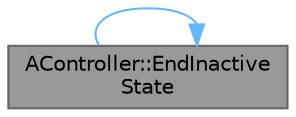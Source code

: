 digraph "AController::EndInactiveState"
{
 // INTERACTIVE_SVG=YES
 // LATEX_PDF_SIZE
  bgcolor="transparent";
  edge [fontname=Helvetica,fontsize=10,labelfontname=Helvetica,labelfontsize=10];
  node [fontname=Helvetica,fontsize=10,shape=box,height=0.2,width=0.4];
  rankdir="LR";
  Node1 [id="Node000001",label="AController::EndInactive\lState",height=0.2,width=0.4,color="gray40", fillcolor="grey60", style="filled", fontcolor="black",tooltip="Called when leaving the inactive state."];
  Node1 -> Node1 [id="edge1_Node000001_Node000001",color="steelblue1",style="solid",tooltip=" "];
}
